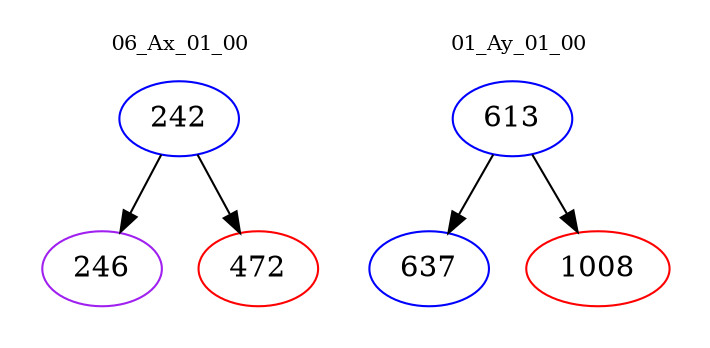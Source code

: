 digraph{
subgraph cluster_0 {
color = white
label = "06_Ax_01_00";
fontsize=10;
T0_242 [label="242", color="blue"]
T0_242 -> T0_246 [color="black"]
T0_246 [label="246", color="purple"]
T0_242 -> T0_472 [color="black"]
T0_472 [label="472", color="red"]
}
subgraph cluster_1 {
color = white
label = "01_Ay_01_00";
fontsize=10;
T1_613 [label="613", color="blue"]
T1_613 -> T1_637 [color="black"]
T1_637 [label="637", color="blue"]
T1_613 -> T1_1008 [color="black"]
T1_1008 [label="1008", color="red"]
}
}

